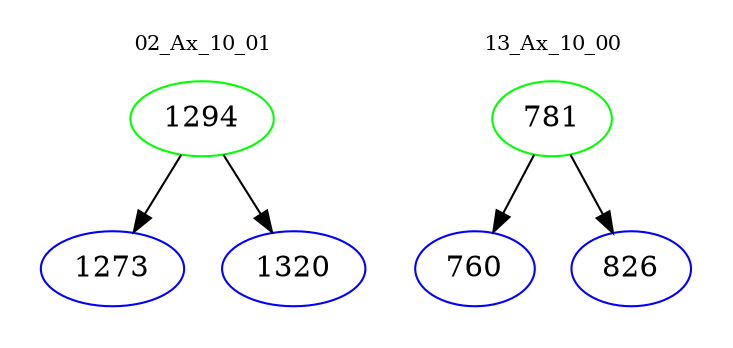 digraph{
subgraph cluster_0 {
color = white
label = "02_Ax_10_01";
fontsize=10;
T0_1294 [label="1294", color="green"]
T0_1294 -> T0_1273 [color="black"]
T0_1273 [label="1273", color="blue"]
T0_1294 -> T0_1320 [color="black"]
T0_1320 [label="1320", color="blue"]
}
subgraph cluster_1 {
color = white
label = "13_Ax_10_00";
fontsize=10;
T1_781 [label="781", color="green"]
T1_781 -> T1_760 [color="black"]
T1_760 [label="760", color="blue"]
T1_781 -> T1_826 [color="black"]
T1_826 [label="826", color="blue"]
}
}
